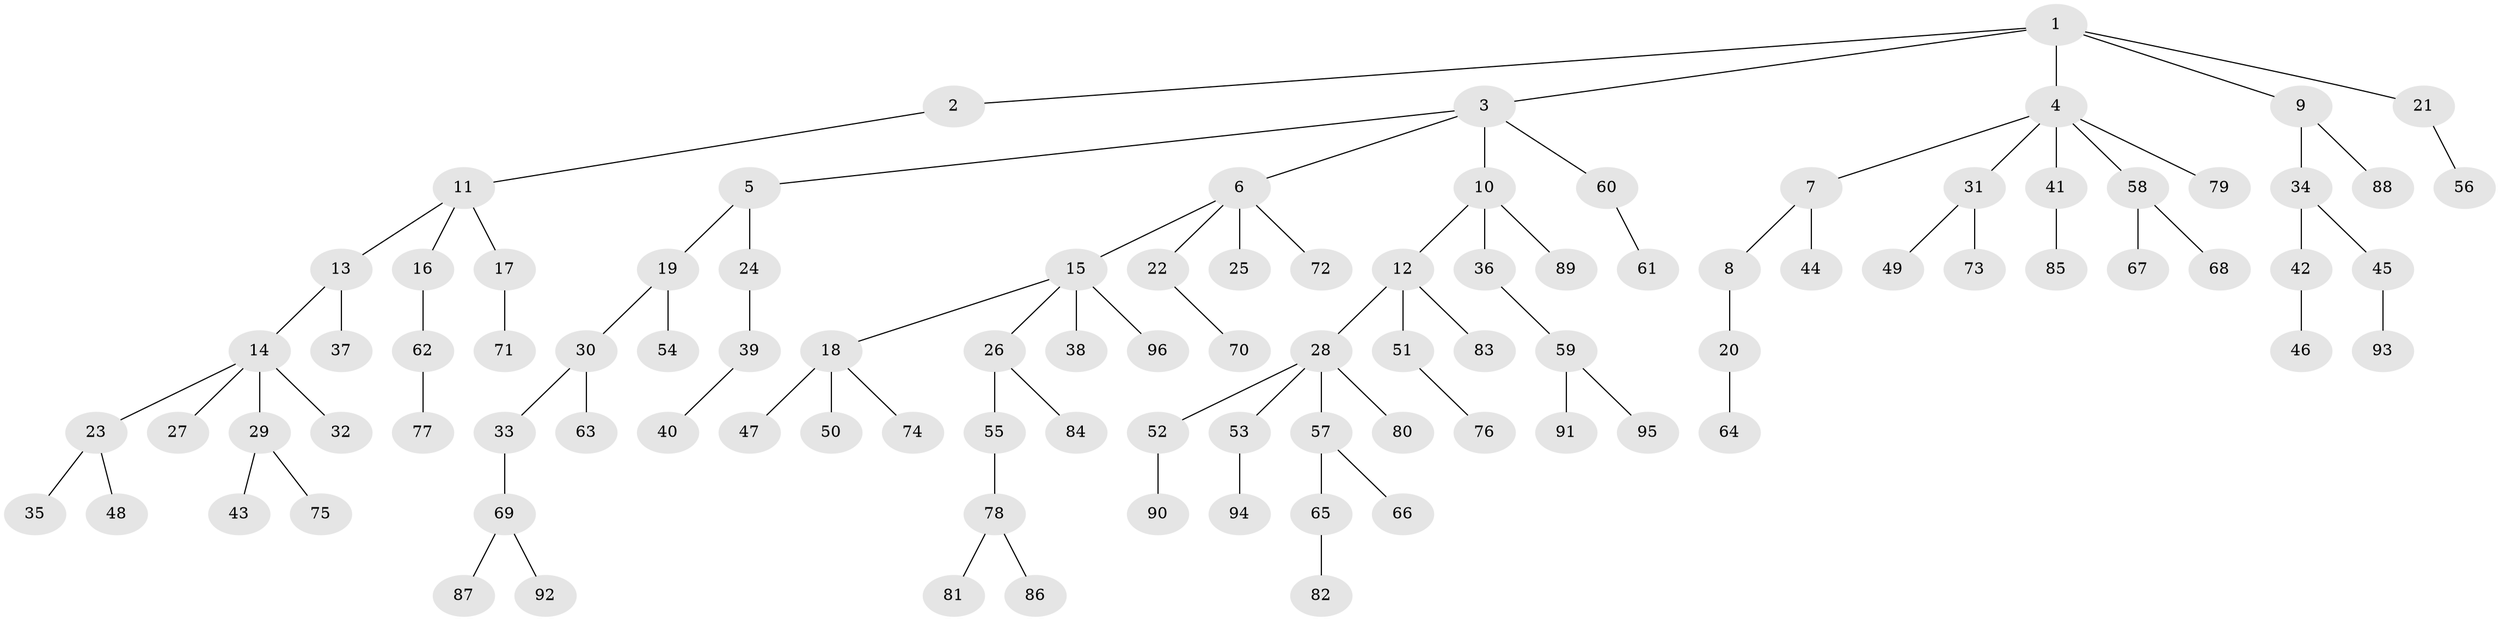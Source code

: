 // coarse degree distribution, {5: 0.04477611940298507, 4: 0.05970149253731343, 3: 0.11940298507462686, 2: 0.14925373134328357, 6: 0.04477611940298507, 1: 0.582089552238806}
// Generated by graph-tools (version 1.1) at 2025/52/02/27/25 19:52:12]
// undirected, 96 vertices, 95 edges
graph export_dot {
graph [start="1"]
  node [color=gray90,style=filled];
  1;
  2;
  3;
  4;
  5;
  6;
  7;
  8;
  9;
  10;
  11;
  12;
  13;
  14;
  15;
  16;
  17;
  18;
  19;
  20;
  21;
  22;
  23;
  24;
  25;
  26;
  27;
  28;
  29;
  30;
  31;
  32;
  33;
  34;
  35;
  36;
  37;
  38;
  39;
  40;
  41;
  42;
  43;
  44;
  45;
  46;
  47;
  48;
  49;
  50;
  51;
  52;
  53;
  54;
  55;
  56;
  57;
  58;
  59;
  60;
  61;
  62;
  63;
  64;
  65;
  66;
  67;
  68;
  69;
  70;
  71;
  72;
  73;
  74;
  75;
  76;
  77;
  78;
  79;
  80;
  81;
  82;
  83;
  84;
  85;
  86;
  87;
  88;
  89;
  90;
  91;
  92;
  93;
  94;
  95;
  96;
  1 -- 2;
  1 -- 3;
  1 -- 4;
  1 -- 9;
  1 -- 21;
  2 -- 11;
  3 -- 5;
  3 -- 6;
  3 -- 10;
  3 -- 60;
  4 -- 7;
  4 -- 31;
  4 -- 41;
  4 -- 58;
  4 -- 79;
  5 -- 19;
  5 -- 24;
  6 -- 15;
  6 -- 22;
  6 -- 25;
  6 -- 72;
  7 -- 8;
  7 -- 44;
  8 -- 20;
  9 -- 34;
  9 -- 88;
  10 -- 12;
  10 -- 36;
  10 -- 89;
  11 -- 13;
  11 -- 16;
  11 -- 17;
  12 -- 28;
  12 -- 51;
  12 -- 83;
  13 -- 14;
  13 -- 37;
  14 -- 23;
  14 -- 27;
  14 -- 29;
  14 -- 32;
  15 -- 18;
  15 -- 26;
  15 -- 38;
  15 -- 96;
  16 -- 62;
  17 -- 71;
  18 -- 47;
  18 -- 50;
  18 -- 74;
  19 -- 30;
  19 -- 54;
  20 -- 64;
  21 -- 56;
  22 -- 70;
  23 -- 35;
  23 -- 48;
  24 -- 39;
  26 -- 55;
  26 -- 84;
  28 -- 52;
  28 -- 53;
  28 -- 57;
  28 -- 80;
  29 -- 43;
  29 -- 75;
  30 -- 33;
  30 -- 63;
  31 -- 49;
  31 -- 73;
  33 -- 69;
  34 -- 42;
  34 -- 45;
  36 -- 59;
  39 -- 40;
  41 -- 85;
  42 -- 46;
  45 -- 93;
  51 -- 76;
  52 -- 90;
  53 -- 94;
  55 -- 78;
  57 -- 65;
  57 -- 66;
  58 -- 67;
  58 -- 68;
  59 -- 91;
  59 -- 95;
  60 -- 61;
  62 -- 77;
  65 -- 82;
  69 -- 87;
  69 -- 92;
  78 -- 81;
  78 -- 86;
}
